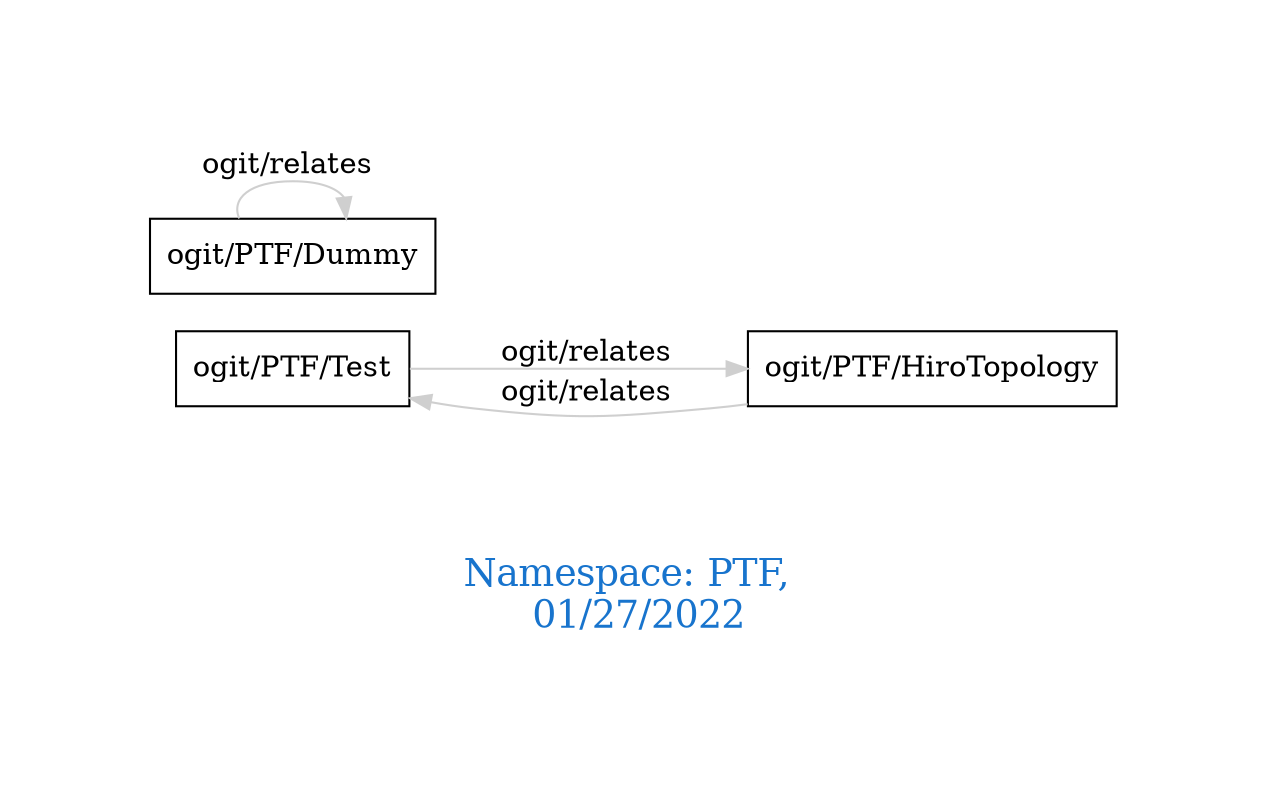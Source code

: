 digraph OGIT_ontology {
 graph [ rankdir= LR,pad=1 
fontsize = 18,
fontcolor= dodgerblue3,label = "\n\n\nNamespace: PTF, \n 01/27/2022"];
node[shape=polygon];
edge [  color="gray81"];

   "ogit/PTF/Test" -> "ogit/PTF/HiroTopology" [label="   ogit/relates    "];
   "ogit/PTF/HiroTopology" -> "ogit/PTF/Test" [label="   ogit/relates    "];
   "ogit/PTF/Dummy" -> "ogit/PTF/Dummy" [label="   ogit/relates    "];
}
